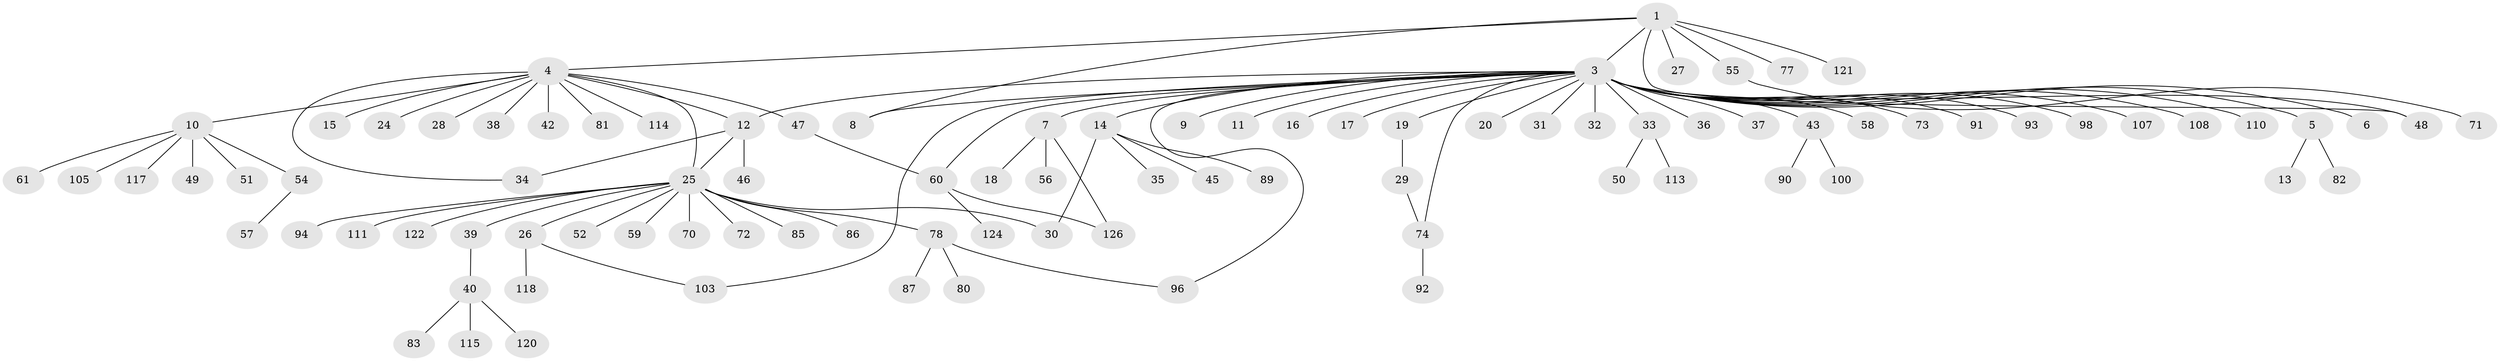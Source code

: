 // original degree distribution, {3: 0.06349206349206349, 7: 0.015873015873015872, 32: 0.007936507936507936, 12: 0.007936507936507936, 4: 0.047619047619047616, 1: 0.5873015873015873, 2: 0.23809523809523808, 6: 0.015873015873015872, 15: 0.007936507936507936, 5: 0.007936507936507936}
// Generated by graph-tools (version 1.1) at 2025/41/03/06/25 10:41:46]
// undirected, 93 vertices, 103 edges
graph export_dot {
graph [start="1"]
  node [color=gray90,style=filled];
  1 [super="+2"];
  3 [super="+41"];
  4 [super="+22"];
  5 [super="+23"];
  6;
  7 [super="+109"];
  8;
  9;
  10 [super="+64"];
  11;
  12 [super="+63"];
  13 [super="+44"];
  14 [super="+79"];
  15 [super="+21"];
  16;
  17;
  18;
  19 [super="+65"];
  20;
  24;
  25 [super="+66"];
  26 [super="+53"];
  27 [super="+88"];
  28;
  29 [super="+102"];
  30 [super="+106"];
  31 [super="+125"];
  32;
  33 [super="+99"];
  34;
  35;
  36;
  37 [super="+67"];
  38;
  39;
  40 [super="+84"];
  42;
  43 [super="+97"];
  45;
  46 [super="+101"];
  47 [super="+104"];
  48;
  49;
  50;
  51;
  52 [super="+62"];
  54 [super="+76"];
  55 [super="+68"];
  56;
  57 [super="+69"];
  58;
  59 [super="+95"];
  60 [super="+75"];
  61;
  70;
  71;
  72;
  73;
  74;
  77;
  78 [super="+123"];
  80 [super="+119"];
  81;
  82;
  83;
  85;
  86;
  87;
  89;
  90;
  91;
  92;
  93;
  94;
  96;
  98;
  100;
  103;
  105;
  107;
  108;
  110 [super="+112"];
  111 [super="+116"];
  113;
  114;
  115;
  117;
  118;
  120;
  121;
  122;
  124;
  126;
  1 -- 4;
  1 -- 27;
  1 -- 48;
  1 -- 3;
  1 -- 55;
  1 -- 8;
  1 -- 121;
  1 -- 77;
  3 -- 5;
  3 -- 6;
  3 -- 7;
  3 -- 8;
  3 -- 9;
  3 -- 11;
  3 -- 12;
  3 -- 14;
  3 -- 16;
  3 -- 17;
  3 -- 19;
  3 -- 20;
  3 -- 31;
  3 -- 32;
  3 -- 33;
  3 -- 36;
  3 -- 37;
  3 -- 43;
  3 -- 48;
  3 -- 58;
  3 -- 60;
  3 -- 73;
  3 -- 74;
  3 -- 93;
  3 -- 96;
  3 -- 98;
  3 -- 103;
  3 -- 107;
  3 -- 108;
  3 -- 110;
  3 -- 91;
  4 -- 10;
  4 -- 12;
  4 -- 15;
  4 -- 24;
  4 -- 25;
  4 -- 28;
  4 -- 38;
  4 -- 42;
  4 -- 47;
  4 -- 114;
  4 -- 81;
  4 -- 34;
  5 -- 13;
  5 -- 82;
  7 -- 18;
  7 -- 56;
  7 -- 126;
  10 -- 49;
  10 -- 51;
  10 -- 54;
  10 -- 61;
  10 -- 105;
  10 -- 117;
  12 -- 25;
  12 -- 34;
  12 -- 46;
  14 -- 30;
  14 -- 35;
  14 -- 45;
  14 -- 89;
  19 -- 29;
  25 -- 26;
  25 -- 30;
  25 -- 39;
  25 -- 52;
  25 -- 59;
  25 -- 70;
  25 -- 72;
  25 -- 78;
  25 -- 86;
  25 -- 94;
  25 -- 111;
  25 -- 122;
  25 -- 85;
  26 -- 103;
  26 -- 118;
  29 -- 74;
  33 -- 50;
  33 -- 113;
  39 -- 40;
  40 -- 83;
  40 -- 115;
  40 -- 120;
  43 -- 90;
  43 -- 100;
  47 -- 60;
  54 -- 57;
  55 -- 71;
  60 -- 124;
  60 -- 126;
  74 -- 92;
  78 -- 80;
  78 -- 87;
  78 -- 96;
}
